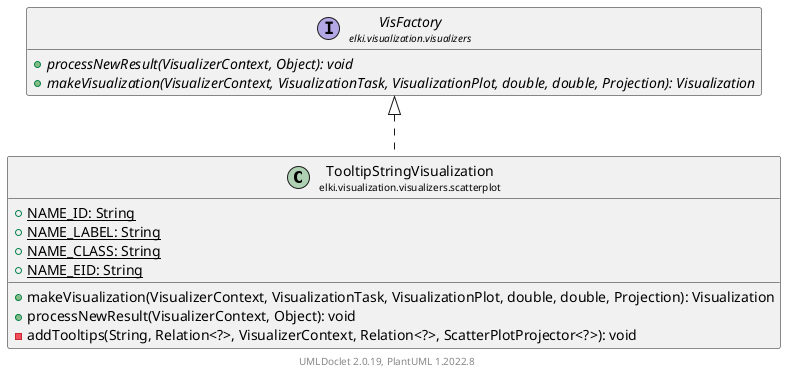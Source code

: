 @startuml
    remove .*\.(Instance|Par|Parameterizer|Factory)$
    set namespaceSeparator none
    hide empty fields
    hide empty methods

    class "<size:14>TooltipStringVisualization\n<size:10>elki.visualization.visualizers.scatterplot" as elki.visualization.visualizers.scatterplot.TooltipStringVisualization [[TooltipStringVisualization.html]] {
        {static} +NAME_ID: String
        {static} +NAME_LABEL: String
        {static} +NAME_CLASS: String
        {static} +NAME_EID: String
        +makeVisualization(VisualizerContext, VisualizationTask, VisualizationPlot, double, double, Projection): Visualization
        +processNewResult(VisualizerContext, Object): void
        -addTooltips(String, Relation<?>, VisualizerContext, Relation<?>, ScatterPlotProjector<?>): void
    }

    interface "<size:14>VisFactory\n<size:10>elki.visualization.visualizers" as elki.visualization.visualizers.VisFactory [[../VisFactory.html]] {
        {abstract} +processNewResult(VisualizerContext, Object): void
        {abstract} +makeVisualization(VisualizerContext, VisualizationTask, VisualizationPlot, double, double, Projection): Visualization
    }
    class "<size:14>TooltipStringVisualization.Instance\n<size:10>elki.visualization.visualizers.scatterplot" as elki.visualization.visualizers.scatterplot.TooltipStringVisualization.Instance [[TooltipStringVisualization.Instance.html]]

    elki.visualization.visualizers.VisFactory <|.. elki.visualization.visualizers.scatterplot.TooltipStringVisualization
    elki.visualization.visualizers.scatterplot.TooltipStringVisualization +-- elki.visualization.visualizers.scatterplot.TooltipStringVisualization.Instance

    center footer UMLDoclet 2.0.19, PlantUML 1.2022.8
@enduml
